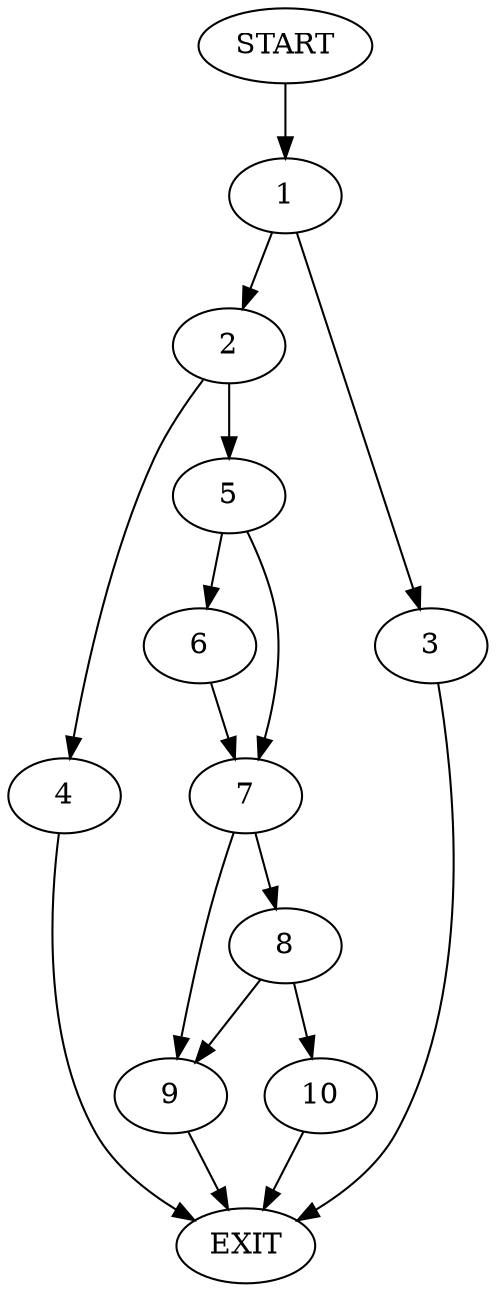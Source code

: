 digraph {
0 [label="START"]
11 [label="EXIT"]
0 -> 1
1 -> 2
1 -> 3
3 -> 11
2 -> 4
2 -> 5
5 -> 6
5 -> 7
4 -> 11
6 -> 7
7 -> 8
7 -> 9
8 -> 9
8 -> 10
9 -> 11
10 -> 11
}
